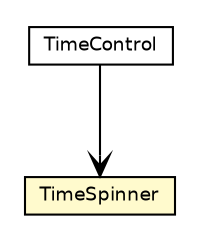 #!/usr/local/bin/dot
#
# Class diagram 
# Generated by UMLGraph version R5_6 (http://www.umlgraph.org/)
#

digraph G {
	edge [fontname="Helvetica",fontsize=10,labelfontname="Helvetica",labelfontsize=10];
	node [fontname="Helvetica",fontsize=10,shape=plaintext];
	nodesep=0.25;
	ranksep=0.5;
	// net.ljcomputing.fx.control.time.TimeSpinner
	c95 [label=<<table title="net.ljcomputing.fx.control.time.TimeSpinner" border="0" cellborder="1" cellspacing="0" cellpadding="2" port="p" bgcolor="lemonChiffon" href="./TimeSpinner.html">
		<tr><td><table border="0" cellspacing="0" cellpadding="1">
<tr><td align="center" balign="center"> TimeSpinner </td></tr>
		</table></td></tr>
		</table>>, URL="./TimeSpinner.html", fontname="Helvetica", fontcolor="black", fontsize=9.0];
	// net.ljcomputing.fx.control.time.TimeControl
	c98 [label=<<table title="net.ljcomputing.fx.control.time.TimeControl" border="0" cellborder="1" cellspacing="0" cellpadding="2" port="p" href="./TimeControl.html">
		<tr><td><table border="0" cellspacing="0" cellpadding="1">
<tr><td align="center" balign="center"> TimeControl </td></tr>
		</table></td></tr>
		</table>>, URL="./TimeControl.html", fontname="Helvetica", fontcolor="black", fontsize=9.0];
	// net.ljcomputing.fx.control.time.TimeControl NAVASSOC net.ljcomputing.fx.control.time.TimeSpinner
	c98:p -> c95:p [taillabel="", label="", headlabel="", fontname="Helvetica", fontcolor="black", fontsize=10.0, color="black", arrowhead=open];
}

